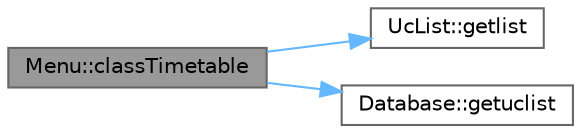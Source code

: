 digraph "Menu::classTimetable"
{
 // LATEX_PDF_SIZE
  bgcolor="transparent";
  edge [fontname=Helvetica,fontsize=10,labelfontname=Helvetica,labelfontsize=10];
  node [fontname=Helvetica,fontsize=10,shape=box,height=0.2,width=0.4];
  rankdir="LR";
  Node1 [label="Menu::classTimetable",height=0.2,width=0.4,color="gray40", fillcolor="grey60", style="filled", fontcolor="black",tooltip=" "];
  Node1 -> Node2 [color="steelblue1",style="solid"];
  Node2 [label="UcList::getlist",height=0.2,width=0.4,color="grey40", fillcolor="white", style="filled",URL="$class_uc_list.html#a2a024bfebb5ff7d24c0476093c764258",tooltip=" "];
  Node1 -> Node3 [color="steelblue1",style="solid"];
  Node3 [label="Database::getuclist",height=0.2,width=0.4,color="grey40", fillcolor="white", style="filled",URL="$class_database.html#ab23705a1759b594578d4a1895f71ff02",tooltip=" "];
}
